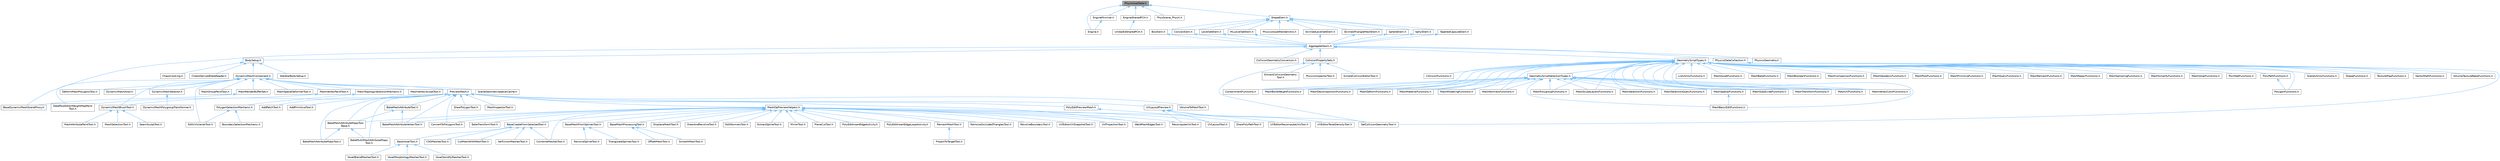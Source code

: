 digraph "PhysxUserData.h"
{
 // INTERACTIVE_SVG=YES
 // LATEX_PDF_SIZE
  bgcolor="transparent";
  edge [fontname=Helvetica,fontsize=10,labelfontname=Helvetica,labelfontsize=10];
  node [fontname=Helvetica,fontsize=10,shape=box,height=0.2,width=0.4];
  Node1 [id="Node000001",label="PhysxUserData.h",height=0.2,width=0.4,color="gray40", fillcolor="grey60", style="filled", fontcolor="black",tooltip=" "];
  Node1 -> Node2 [id="edge1_Node000001_Node000002",dir="back",color="steelblue1",style="solid",tooltip=" "];
  Node2 [id="Node000002",label="Engine.h",height=0.2,width=0.4,color="grey40", fillcolor="white", style="filled",URL="$d1/d34/Public_2Engine_8h.html",tooltip=" "];
  Node1 -> Node3 [id="edge2_Node000001_Node000003",dir="back",color="steelblue1",style="solid",tooltip=" "];
  Node3 [id="Node000003",label="EngineMinimal.h",height=0.2,width=0.4,color="grey40", fillcolor="white", style="filled",URL="$d0/d2c/EngineMinimal_8h.html",tooltip=" "];
  Node3 -> Node2 [id="edge3_Node000003_Node000002",dir="back",color="steelblue1",style="solid",tooltip=" "];
  Node1 -> Node4 [id="edge4_Node000001_Node000004",dir="back",color="steelblue1",style="solid",tooltip=" "];
  Node4 [id="Node000004",label="EngineSharedPCH.h",height=0.2,width=0.4,color="grey40", fillcolor="white", style="filled",URL="$dc/dbb/EngineSharedPCH_8h.html",tooltip=" "];
  Node4 -> Node5 [id="edge5_Node000004_Node000005",dir="back",color="steelblue1",style="solid",tooltip=" "];
  Node5 [id="Node000005",label="UnrealEdSharedPCH.h",height=0.2,width=0.4,color="grey40", fillcolor="white", style="filled",URL="$d1/de6/UnrealEdSharedPCH_8h.html",tooltip=" "];
  Node1 -> Node6 [id="edge6_Node000001_Node000006",dir="back",color="steelblue1",style="solid",tooltip=" "];
  Node6 [id="Node000006",label="PhysScene_PhysX.h",height=0.2,width=0.4,color="grey40", fillcolor="white", style="filled",URL="$db/ded/PhysScene__PhysX_8h.html",tooltip=" "];
  Node1 -> Node7 [id="edge7_Node000001_Node000007",dir="back",color="steelblue1",style="solid",tooltip=" "];
  Node7 [id="Node000007",label="ShapeElem.h",height=0.2,width=0.4,color="grey40", fillcolor="white", style="filled",URL="$d8/daa/ShapeElem_8h.html",tooltip=" "];
  Node7 -> Node8 [id="edge8_Node000007_Node000008",dir="back",color="steelblue1",style="solid",tooltip=" "];
  Node8 [id="Node000008",label="BoxElem.h",height=0.2,width=0.4,color="grey40", fillcolor="white", style="filled",URL="$df/dea/BoxElem_8h.html",tooltip=" "];
  Node8 -> Node9 [id="edge9_Node000008_Node000009",dir="back",color="steelblue1",style="solid",tooltip=" "];
  Node9 [id="Node000009",label="AggregateGeom.h",height=0.2,width=0.4,color="grey40", fillcolor="white", style="filled",URL="$d2/d21/AggregateGeom_8h.html",tooltip=" "];
  Node9 -> Node10 [id="edge10_Node000009_Node000010",dir="back",color="steelblue1",style="solid",tooltip=" "];
  Node10 [id="Node000010",label="BaseDynamicMeshSceneProxy.h",height=0.2,width=0.4,color="grey40", fillcolor="white", style="filled",URL="$d2/dee/BaseDynamicMeshSceneProxy_8h.html",tooltip=" "];
  Node9 -> Node11 [id="edge11_Node000009_Node000011",dir="back",color="steelblue1",style="solid",tooltip=" "];
  Node11 [id="Node000011",label="BodySetup.h",height=0.2,width=0.4,color="grey40", fillcolor="white", style="filled",URL="$d8/d7b/BodySetup_8h.html",tooltip=" "];
  Node11 -> Node12 [id="edge12_Node000011_Node000012",dir="back",color="steelblue1",style="solid",tooltip=" "];
  Node12 [id="Node000012",label="ChaosCooking.h",height=0.2,width=0.4,color="grey40", fillcolor="white", style="filled",URL="$de/d88/ChaosCooking_8h.html",tooltip=" "];
  Node11 -> Node13 [id="edge13_Node000011_Node000013",dir="back",color="steelblue1",style="solid",tooltip=" "];
  Node13 [id="Node000013",label="ChaosDerivedDataReader.h",height=0.2,width=0.4,color="grey40", fillcolor="white", style="filled",URL="$de/d70/ChaosDerivedDataReader_8h.html",tooltip=" "];
  Node11 -> Node14 [id="edge14_Node000011_Node000014",dir="back",color="steelblue1",style="solid",tooltip=" "];
  Node14 [id="Node000014",label="DynamicMeshComponent.h",height=0.2,width=0.4,color="grey40", fillcolor="white", style="filled",URL="$d8/d66/DynamicMeshComponent_8h.html",tooltip=" "];
  Node14 -> Node15 [id="edge15_Node000014_Node000015",dir="back",color="steelblue1",style="solid",tooltip=" "];
  Node15 [id="Node000015",label="DataflowEditorWeightMapPaint\lTool.h",height=0.2,width=0.4,color="grey40", fillcolor="white", style="filled",URL="$db/d46/DataflowEditorWeightMapPaintTool_8h.html",tooltip=" "];
  Node14 -> Node16 [id="edge16_Node000014_Node000016",dir="back",color="steelblue1",style="solid",tooltip=" "];
  Node16 [id="Node000016",label="DeformMeshPolygonsTool.h",height=0.2,width=0.4,color="grey40", fillcolor="white", style="filled",URL="$db/d72/DeformMeshPolygonsTool_8h.html",tooltip=" "];
  Node14 -> Node17 [id="edge17_Node000014_Node000017",dir="back",color="steelblue1",style="solid",tooltip=" "];
  Node17 [id="Node000017",label="DynamicMeshActor.h",height=0.2,width=0.4,color="grey40", fillcolor="white", style="filled",URL="$d1/d71/DynamicMeshActor_8h.html",tooltip=" "];
  Node14 -> Node18 [id="edge18_Node000014_Node000018",dir="back",color="steelblue1",style="solid",tooltip=" "];
  Node18 [id="Node000018",label="DynamicMeshBrushTool.h",height=0.2,width=0.4,color="grey40", fillcolor="white", style="filled",URL="$da/d04/DynamicMeshBrushTool_8h.html",tooltip=" "];
  Node18 -> Node19 [id="edge19_Node000018_Node000019",dir="back",color="steelblue1",style="solid",tooltip=" "];
  Node19 [id="Node000019",label="MeshAttributePaintTool.h",height=0.2,width=0.4,color="grey40", fillcolor="white", style="filled",URL="$d3/d29/MeshAttributePaintTool_8h.html",tooltip=" "];
  Node18 -> Node20 [id="edge20_Node000018_Node000020",dir="back",color="steelblue1",style="solid",tooltip=" "];
  Node20 [id="Node000020",label="MeshSelectionTool.h",height=0.2,width=0.4,color="grey40", fillcolor="white", style="filled",URL="$d8/d80/MeshSelectionTool_8h.html",tooltip=" "];
  Node18 -> Node21 [id="edge21_Node000018_Node000021",dir="back",color="steelblue1",style="solid",tooltip=" "];
  Node21 [id="Node000021",label="SeamSculptTool.h",height=0.2,width=0.4,color="grey40", fillcolor="white", style="filled",URL="$d1/d31/SeamSculptTool_8h.html",tooltip=" "];
  Node14 -> Node22 [id="edge22_Node000014_Node000022",dir="back",color="steelblue1",style="solid",tooltip=" "];
  Node22 [id="Node000022",label="DynamicMeshSelector.h",height=0.2,width=0.4,color="grey40", fillcolor="white", style="filled",URL="$dc/d01/DynamicMeshSelector_8h.html",tooltip=" "];
  Node22 -> Node23 [id="edge23_Node000022_Node000023",dir="back",color="steelblue1",style="solid",tooltip=" "];
  Node23 [id="Node000023",label="DynamicMeshPolygroupTransformer.h",height=0.2,width=0.4,color="grey40", fillcolor="white", style="filled",URL="$dc/db2/DynamicMeshPolygroupTransformer_8h.html",tooltip=" "];
  Node14 -> Node24 [id="edge24_Node000014_Node000024",dir="back",color="steelblue1",style="solid",tooltip=" "];
  Node24 [id="Node000024",label="EditUVIslandsTool.h",height=0.2,width=0.4,color="grey40", fillcolor="white", style="filled",URL="$d0/de4/EditUVIslandsTool_8h.html",tooltip=" "];
  Node14 -> Node25 [id="edge25_Node000014_Node000025",dir="back",color="steelblue1",style="solid",tooltip=" "];
  Node25 [id="Node000025",label="MeshGroupPaintTool.h",height=0.2,width=0.4,color="grey40", fillcolor="white", style="filled",URL="$dd/d04/MeshGroupPaintTool_8h.html",tooltip=" "];
  Node14 -> Node26 [id="edge26_Node000014_Node000026",dir="back",color="steelblue1",style="solid",tooltip=" "];
  Node26 [id="Node000026",label="MeshRenderBufferSet.h",height=0.2,width=0.4,color="grey40", fillcolor="white", style="filled",URL="$de/dc2/MeshRenderBufferSet_8h.html",tooltip=" "];
  Node26 -> Node10 [id="edge27_Node000026_Node000010",dir="back",color="steelblue1",style="solid",tooltip=" "];
  Node14 -> Node27 [id="edge28_Node000014_Node000027",dir="back",color="steelblue1",style="solid",tooltip=" "];
  Node27 [id="Node000027",label="MeshSpaceDeformerTool.h",height=0.2,width=0.4,color="grey40", fillcolor="white", style="filled",URL="$d7/dc8/MeshSpaceDeformerTool_8h.html",tooltip=" "];
  Node14 -> Node28 [id="edge29_Node000014_Node000028",dir="back",color="steelblue1",style="solid",tooltip=" "];
  Node28 [id="Node000028",label="MeshTopologySelectionMechanic.h",height=0.2,width=0.4,color="grey40", fillcolor="white", style="filled",URL="$d5/d15/MeshTopologySelectionMechanic_8h.html",tooltip=" "];
  Node28 -> Node29 [id="edge30_Node000028_Node000029",dir="back",color="steelblue1",style="solid",tooltip=" "];
  Node29 [id="Node000029",label="PolygonSelectionMechanic.h",height=0.2,width=0.4,color="grey40", fillcolor="white", style="filled",URL="$da/dff/PolygonSelectionMechanic_8h.html",tooltip=" "];
  Node29 -> Node30 [id="edge31_Node000029_Node000030",dir="back",color="steelblue1",style="solid",tooltip=" "];
  Node30 [id="Node000030",label="BoundarySelectionMechanic.h",height=0.2,width=0.4,color="grey40", fillcolor="white", style="filled",URL="$d8/dd6/BoundarySelectionMechanic_8h.html",tooltip=" "];
  Node29 -> Node24 [id="edge32_Node000029_Node000024",dir="back",color="steelblue1",style="solid",tooltip=" "];
  Node14 -> Node31 [id="edge33_Node000014_Node000031",dir="back",color="steelblue1",style="solid",tooltip=" "];
  Node31 [id="Node000031",label="MeshVertexPaintTool.h",height=0.2,width=0.4,color="grey40", fillcolor="white", style="filled",URL="$db/d74/MeshVertexPaintTool_8h.html",tooltip=" "];
  Node31 -> Node15 [id="edge34_Node000031_Node000015",dir="back",color="steelblue1",style="solid",tooltip=" "];
  Node14 -> Node32 [id="edge35_Node000014_Node000032",dir="back",color="steelblue1",style="solid",tooltip=" "];
  Node32 [id="Node000032",label="MeshVertexSculptTool.h",height=0.2,width=0.4,color="grey40", fillcolor="white", style="filled",URL="$dc/da6/MeshVertexSculptTool_8h.html",tooltip=" "];
  Node14 -> Node33 [id="edge36_Node000014_Node000033",dir="back",color="steelblue1",style="solid",tooltip=" "];
  Node33 [id="Node000033",label="PreviewMesh.h",height=0.2,width=0.4,color="grey40", fillcolor="white", style="filled",URL="$d6/d30/PreviewMesh_8h.html",tooltip=" "];
  Node33 -> Node34 [id="edge37_Node000033_Node000034",dir="back",color="steelblue1",style="solid",tooltip=" "];
  Node34 [id="Node000034",label="AddPatchTool.h",height=0.2,width=0.4,color="grey40", fillcolor="white", style="filled",URL="$d5/deb/AddPatchTool_8h.html",tooltip=" "];
  Node33 -> Node35 [id="edge38_Node000033_Node000035",dir="back",color="steelblue1",style="solid",tooltip=" "];
  Node35 [id="Node000035",label="AddPrimitiveTool.h",height=0.2,width=0.4,color="grey40", fillcolor="white", style="filled",URL="$d5/dbf/AddPrimitiveTool_8h.html",tooltip=" "];
  Node33 -> Node36 [id="edge39_Node000033_Node000036",dir="back",color="steelblue1",style="solid",tooltip=" "];
  Node36 [id="Node000036",label="BakeMeshAttributeMapsTool.h",height=0.2,width=0.4,color="grey40", fillcolor="white", style="filled",URL="$d8/d14/BakeMeshAttributeMapsTool_8h.html",tooltip=" "];
  Node33 -> Node37 [id="edge40_Node000033_Node000037",dir="back",color="steelblue1",style="solid",tooltip=" "];
  Node37 [id="Node000037",label="BakeMeshAttributeMapsTool\lBase.h",height=0.2,width=0.4,color="grey40", fillcolor="white", style="filled",URL="$dc/d68/BakeMeshAttributeMapsToolBase_8h.html",tooltip=" "];
  Node37 -> Node36 [id="edge41_Node000037_Node000036",dir="back",color="steelblue1",style="solid",tooltip=" "];
  Node37 -> Node38 [id="edge42_Node000037_Node000038",dir="back",color="steelblue1",style="solid",tooltip=" "];
  Node38 [id="Node000038",label="BakeMultiMeshAttributeMaps\lTool.h",height=0.2,width=0.4,color="grey40", fillcolor="white", style="filled",URL="$d7/d65/BakeMultiMeshAttributeMapsTool_8h.html",tooltip=" "];
  Node33 -> Node39 [id="edge43_Node000033_Node000039",dir="back",color="steelblue1",style="solid",tooltip=" "];
  Node39 [id="Node000039",label="BakeMeshAttributeTool.h",height=0.2,width=0.4,color="grey40", fillcolor="white", style="filled",URL="$d0/d82/BakeMeshAttributeTool_8h.html",tooltip=" "];
  Node39 -> Node37 [id="edge44_Node000039_Node000037",dir="back",color="steelblue1",style="solid",tooltip=" "];
  Node39 -> Node40 [id="edge45_Node000039_Node000040",dir="back",color="steelblue1",style="solid",tooltip=" "];
  Node40 [id="Node000040",label="BakeMeshAttributeVertexTool.h",height=0.2,width=0.4,color="grey40", fillcolor="white", style="filled",URL="$d6/d76/BakeMeshAttributeVertexTool_8h.html",tooltip=" "];
  Node33 -> Node40 [id="edge46_Node000033_Node000040",dir="back",color="steelblue1",style="solid",tooltip=" "];
  Node33 -> Node38 [id="edge47_Node000033_Node000038",dir="back",color="steelblue1",style="solid",tooltip=" "];
  Node33 -> Node41 [id="edge48_Node000033_Node000041",dir="back",color="steelblue1",style="solid",tooltip=" "];
  Node41 [id="Node000041",label="ConvertToPolygonsTool.h",height=0.2,width=0.4,color="grey40", fillcolor="white", style="filled",URL="$d7/d5a/ConvertToPolygonsTool_8h.html",tooltip=" "];
  Node33 -> Node42 [id="edge49_Node000033_Node000042",dir="back",color="steelblue1",style="solid",tooltip=" "];
  Node42 [id="Node000042",label="DrawPolygonTool.h",height=0.2,width=0.4,color="grey40", fillcolor="white", style="filled",URL="$d0/d15/DrawPolygonTool_8h.html",tooltip=" "];
  Node33 -> Node18 [id="edge50_Node000033_Node000018",dir="back",color="steelblue1",style="solid",tooltip=" "];
  Node33 -> Node43 [id="edge51_Node000033_Node000043",dir="back",color="steelblue1",style="solid",tooltip=" "];
  Node43 [id="Node000043",label="MeshInspectorTool.h",height=0.2,width=0.4,color="grey40", fillcolor="white", style="filled",URL="$de/da1/MeshInspectorTool_8h.html",tooltip=" "];
  Node33 -> Node44 [id="edge52_Node000033_Node000044",dir="back",color="steelblue1",style="solid",tooltip=" "];
  Node44 [id="Node000044",label="MeshOpPreviewHelpers.h",height=0.2,width=0.4,color="grey40", fillcolor="white", style="filled",URL="$de/d33/MeshOpPreviewHelpers_8h.html",tooltip=" "];
  Node44 -> Node37 [id="edge53_Node000044_Node000037",dir="back",color="steelblue1",style="solid",tooltip=" "];
  Node44 -> Node40 [id="edge54_Node000044_Node000040",dir="back",color="steelblue1",style="solid",tooltip=" "];
  Node44 -> Node45 [id="edge55_Node000044_Node000045",dir="back",color="steelblue1",style="solid",tooltip=" "];
  Node45 [id="Node000045",label="BakeTransformTool.h",height=0.2,width=0.4,color="grey40", fillcolor="white", style="filled",URL="$dc/d39/BakeTransformTool_8h.html",tooltip=" "];
  Node44 -> Node46 [id="edge56_Node000044_Node000046",dir="back",color="steelblue1",style="solid",tooltip=" "];
  Node46 [id="Node000046",label="BaseCreateFromSelectedTool.h",height=0.2,width=0.4,color="grey40", fillcolor="white", style="filled",URL="$de/dc7/BaseCreateFromSelectedTool_8h.html",tooltip=" "];
  Node46 -> Node47 [id="edge57_Node000046_Node000047",dir="back",color="steelblue1",style="solid",tooltip=" "];
  Node47 [id="Node000047",label="BaseVoxelTool.h",height=0.2,width=0.4,color="grey40", fillcolor="white", style="filled",URL="$db/d63/BaseVoxelTool_8h.html",tooltip=" "];
  Node47 -> Node48 [id="edge58_Node000047_Node000048",dir="back",color="steelblue1",style="solid",tooltip=" "];
  Node48 [id="Node000048",label="VoxelBlendMeshesTool.h",height=0.2,width=0.4,color="grey40", fillcolor="white", style="filled",URL="$da/d0e/VoxelBlendMeshesTool_8h.html",tooltip=" "];
  Node47 -> Node49 [id="edge59_Node000047_Node000049",dir="back",color="steelblue1",style="solid",tooltip=" "];
  Node49 [id="Node000049",label="VoxelMorphologyMeshesTool.h",height=0.2,width=0.4,color="grey40", fillcolor="white", style="filled",URL="$dc/d30/VoxelMorphologyMeshesTool_8h.html",tooltip=" "];
  Node47 -> Node50 [id="edge60_Node000047_Node000050",dir="back",color="steelblue1",style="solid",tooltip=" "];
  Node50 [id="Node000050",label="VoxelSolidifyMeshesTool.h",height=0.2,width=0.4,color="grey40", fillcolor="white", style="filled",URL="$de/da2/VoxelSolidifyMeshesTool_8h.html",tooltip=" "];
  Node46 -> Node51 [id="edge61_Node000046_Node000051",dir="back",color="steelblue1",style="solid",tooltip=" "];
  Node51 [id="Node000051",label="CSGMeshesTool.h",height=0.2,width=0.4,color="grey40", fillcolor="white", style="filled",URL="$db/dd1/CSGMeshesTool_8h.html",tooltip=" "];
  Node46 -> Node52 [id="edge62_Node000046_Node000052",dir="back",color="steelblue1",style="solid",tooltip=" "];
  Node52 [id="Node000052",label="CombineMeshesTool.h",height=0.2,width=0.4,color="grey40", fillcolor="white", style="filled",URL="$dd/da3/CombineMeshesTool_8h.html",tooltip=" "];
  Node46 -> Node53 [id="edge63_Node000046_Node000053",dir="back",color="steelblue1",style="solid",tooltip=" "];
  Node53 [id="Node000053",label="CutMeshWithMeshTool.h",height=0.2,width=0.4,color="grey40", fillcolor="white", style="filled",URL="$d2/d2c/CutMeshWithMeshTool_8h.html",tooltip=" "];
  Node46 -> Node54 [id="edge64_Node000046_Node000054",dir="back",color="steelblue1",style="solid",tooltip=" "];
  Node54 [id="Node000054",label="SelfUnionMeshesTool.h",height=0.2,width=0.4,color="grey40", fillcolor="white", style="filled",URL="$dc/dad/SelfUnionMeshesTool_8h.html",tooltip=" "];
  Node44 -> Node55 [id="edge65_Node000044_Node000055",dir="back",color="steelblue1",style="solid",tooltip=" "];
  Node55 [id="Node000055",label="BaseMeshFromSplinesTool.h",height=0.2,width=0.4,color="grey40", fillcolor="white", style="filled",URL="$da/d31/BaseMeshFromSplinesTool_8h.html",tooltip=" "];
  Node55 -> Node56 [id="edge66_Node000055_Node000056",dir="back",color="steelblue1",style="solid",tooltip=" "];
  Node56 [id="Node000056",label="RevolveSplineTool.h",height=0.2,width=0.4,color="grey40", fillcolor="white", style="filled",URL="$d3/d36/RevolveSplineTool_8h.html",tooltip=" "];
  Node55 -> Node57 [id="edge67_Node000055_Node000057",dir="back",color="steelblue1",style="solid",tooltip=" "];
  Node57 [id="Node000057",label="TriangulateSplinesTool.h",height=0.2,width=0.4,color="grey40", fillcolor="white", style="filled",URL="$d9/de6/TriangulateSplinesTool_8h.html",tooltip=" "];
  Node44 -> Node58 [id="edge68_Node000044_Node000058",dir="back",color="steelblue1",style="solid",tooltip=" "];
  Node58 [id="Node000058",label="BaseMeshProcessingTool.h",height=0.2,width=0.4,color="grey40", fillcolor="white", style="filled",URL="$d4/d77/BaseMeshProcessingTool_8h.html",tooltip=" "];
  Node58 -> Node59 [id="edge69_Node000058_Node000059",dir="back",color="steelblue1",style="solid",tooltip=" "];
  Node59 [id="Node000059",label="OffsetMeshTool.h",height=0.2,width=0.4,color="grey40", fillcolor="white", style="filled",URL="$da/d01/OffsetMeshTool_8h.html",tooltip=" "];
  Node58 -> Node60 [id="edge70_Node000058_Node000060",dir="back",color="steelblue1",style="solid",tooltip=" "];
  Node60 [id="Node000060",label="SmoothMeshTool.h",height=0.2,width=0.4,color="grey40", fillcolor="white", style="filled",URL="$da/da9/SmoothMeshTool_8h.html",tooltip=" "];
  Node44 -> Node52 [id="edge71_Node000044_Node000052",dir="back",color="steelblue1",style="solid",tooltip=" "];
  Node44 -> Node41 [id="edge72_Node000044_Node000041",dir="back",color="steelblue1",style="solid",tooltip=" "];
  Node44 -> Node61 [id="edge73_Node000044_Node000061",dir="back",color="steelblue1",style="solid",tooltip=" "];
  Node61 [id="Node000061",label="DisplaceMeshTool.h",height=0.2,width=0.4,color="grey40", fillcolor="white", style="filled",URL="$da/d28/DisplaceMeshTool_8h.html",tooltip=" "];
  Node44 -> Node62 [id="edge74_Node000044_Node000062",dir="back",color="steelblue1",style="solid",tooltip=" "];
  Node62 [id="Node000062",label="DrawAndRevolveTool.h",height=0.2,width=0.4,color="grey40", fillcolor="white", style="filled",URL="$d8/d06/DrawAndRevolveTool_8h.html",tooltip=" "];
  Node44 -> Node63 [id="edge75_Node000044_Node000063",dir="back",color="steelblue1",style="solid",tooltip=" "];
  Node63 [id="Node000063",label="EditNormalsTool.h",height=0.2,width=0.4,color="grey40", fillcolor="white", style="filled",URL="$de/d53/EditNormalsTool_8h.html",tooltip=" "];
  Node44 -> Node64 [id="edge76_Node000044_Node000064",dir="back",color="steelblue1",style="solid",tooltip=" "];
  Node64 [id="Node000064",label="ExtractSplineTool.h",height=0.2,width=0.4,color="grey40", fillcolor="white", style="filled",URL="$d3/d4d/ExtractSplineTool_8h.html",tooltip=" "];
  Node44 -> Node65 [id="edge77_Node000044_Node000065",dir="back",color="steelblue1",style="solid",tooltip=" "];
  Node65 [id="Node000065",label="MirrorTool.h",height=0.2,width=0.4,color="grey40", fillcolor="white", style="filled",URL="$d3/dc9/MirrorTool_8h.html",tooltip=" "];
  Node44 -> Node66 [id="edge78_Node000044_Node000066",dir="back",color="steelblue1",style="solid",tooltip=" "];
  Node66 [id="Node000066",label="PlaneCutTool.h",height=0.2,width=0.4,color="grey40", fillcolor="white", style="filled",URL="$dd/def/PlaneCutTool_8h.html",tooltip=" "];
  Node44 -> Node67 [id="edge79_Node000044_Node000067",dir="back",color="steelblue1",style="solid",tooltip=" "];
  Node67 [id="Node000067",label="PolyEditInsertEdgeActivity.h",height=0.2,width=0.4,color="grey40", fillcolor="white", style="filled",URL="$d1/d26/PolyEditInsertEdgeActivity_8h.html",tooltip=" "];
  Node44 -> Node68 [id="edge80_Node000044_Node000068",dir="back",color="steelblue1",style="solid",tooltip=" "];
  Node68 [id="Node000068",label="PolyEditInsertEdgeLoopActivity.h",height=0.2,width=0.4,color="grey40", fillcolor="white", style="filled",URL="$d5/d37/PolyEditInsertEdgeLoopActivity_8h.html",tooltip=" "];
  Node44 -> Node69 [id="edge81_Node000044_Node000069",dir="back",color="steelblue1",style="solid",tooltip=" "];
  Node69 [id="Node000069",label="RecomputeUVsTool.h",height=0.2,width=0.4,color="grey40", fillcolor="white", style="filled",URL="$d0/d92/RecomputeUVsTool_8h.html",tooltip=" "];
  Node44 -> Node70 [id="edge82_Node000044_Node000070",dir="back",color="steelblue1",style="solid",tooltip=" "];
  Node70 [id="Node000070",label="RemeshMeshTool.h",height=0.2,width=0.4,color="grey40", fillcolor="white", style="filled",URL="$dc/dd6/RemeshMeshTool_8h.html",tooltip=" "];
  Node70 -> Node71 [id="edge83_Node000070_Node000071",dir="back",color="steelblue1",style="solid",tooltip=" "];
  Node71 [id="Node000071",label="ProjectToTargetTool.h",height=0.2,width=0.4,color="grey40", fillcolor="white", style="filled",URL="$d3/daa/ProjectToTargetTool_8h.html",tooltip=" "];
  Node44 -> Node72 [id="edge84_Node000044_Node000072",dir="back",color="steelblue1",style="solid",tooltip=" "];
  Node72 [id="Node000072",label="RemoveOccludedTrianglesTool.h",height=0.2,width=0.4,color="grey40", fillcolor="white", style="filled",URL="$d9/da1/RemoveOccludedTrianglesTool_8h.html",tooltip=" "];
  Node44 -> Node73 [id="edge85_Node000044_Node000073",dir="back",color="steelblue1",style="solid",tooltip=" "];
  Node73 [id="Node000073",label="RevolveBoundaryTool.h",height=0.2,width=0.4,color="grey40", fillcolor="white", style="filled",URL="$da/dce/RevolveBoundaryTool_8h.html",tooltip=" "];
  Node44 -> Node74 [id="edge86_Node000044_Node000074",dir="back",color="steelblue1",style="solid",tooltip=" "];
  Node74 [id="Node000074",label="SetCollisionGeometryTool.h",height=0.2,width=0.4,color="grey40", fillcolor="white", style="filled",URL="$d0/de6/SetCollisionGeometryTool_8h.html",tooltip=" "];
  Node44 -> Node75 [id="edge87_Node000044_Node000075",dir="back",color="steelblue1",style="solid",tooltip=" "];
  Node75 [id="Node000075",label="UVEditorUVSnapshotTool.h",height=0.2,width=0.4,color="grey40", fillcolor="white", style="filled",URL="$d4/dd6/UVEditorUVSnapshotTool_8h.html",tooltip=" "];
  Node44 -> Node76 [id="edge88_Node000044_Node000076",dir="back",color="steelblue1",style="solid",tooltip=" "];
  Node76 [id="Node000076",label="UVLayoutTool.h",height=0.2,width=0.4,color="grey40", fillcolor="white", style="filled",URL="$d6/d89/UVLayoutTool_8h.html",tooltip=" "];
  Node44 -> Node77 [id="edge89_Node000044_Node000077",dir="back",color="steelblue1",style="solid",tooltip=" "];
  Node77 [id="Node000077",label="UVProjectionTool.h",height=0.2,width=0.4,color="grey40", fillcolor="white", style="filled",URL="$d5/d4f/UVProjectionTool_8h.html",tooltip=" "];
  Node44 -> Node78 [id="edge90_Node000044_Node000078",dir="back",color="steelblue1",style="solid",tooltip=" "];
  Node78 [id="Node000078",label="WeldMeshEdgesTool.h",height=0.2,width=0.4,color="grey40", fillcolor="white", style="filled",URL="$d5/d6e/WeldMeshEdgesTool_8h.html",tooltip=" "];
  Node33 -> Node79 [id="edge91_Node000033_Node000079",dir="back",color="steelblue1",style="solid",tooltip=" "];
  Node79 [id="Node000079",label="PolyEditPreviewMesh.h",height=0.2,width=0.4,color="grey40", fillcolor="white", style="filled",URL="$d2/de8/PolyEditPreviewMesh_8h.html",tooltip=" "];
  Node79 -> Node80 [id="edge92_Node000079_Node000080",dir="back",color="steelblue1",style="solid",tooltip=" "];
  Node80 [id="Node000080",label="DrawPolyPathTool.h",height=0.2,width=0.4,color="grey40", fillcolor="white", style="filled",URL="$dc/d3e/DrawPolyPathTool_8h.html",tooltip=" "];
  Node33 -> Node81 [id="edge93_Node000033_Node000081",dir="back",color="steelblue1",style="solid",tooltip=" "];
  Node81 [id="Node000081",label="UVLayoutPreview.h",height=0.2,width=0.4,color="grey40", fillcolor="white", style="filled",URL="$dd/d16/UVLayoutPreview_8h.html",tooltip=" "];
  Node81 -> Node69 [id="edge94_Node000081_Node000069",dir="back",color="steelblue1",style="solid",tooltip=" "];
  Node81 -> Node82 [id="edge95_Node000081_Node000082",dir="back",color="steelblue1",style="solid",tooltip=" "];
  Node82 [id="Node000082",label="UVEditorRecomputeUVsTool.h",height=0.2,width=0.4,color="grey40", fillcolor="white", style="filled",URL="$d2/db8/UVEditorRecomputeUVsTool_8h.html",tooltip=" "];
  Node81 -> Node83 [id="edge96_Node000081_Node000083",dir="back",color="steelblue1",style="solid",tooltip=" "];
  Node83 [id="Node000083",label="UVEditorTexelDensityTool.h",height=0.2,width=0.4,color="grey40", fillcolor="white", style="filled",URL="$d0/d8b/UVEditorTexelDensityTool_8h.html",tooltip=" "];
  Node81 -> Node76 [id="edge97_Node000081_Node000076",dir="back",color="steelblue1",style="solid",tooltip=" "];
  Node33 -> Node84 [id="edge98_Node000033_Node000084",dir="back",color="steelblue1",style="solid",tooltip=" "];
  Node84 [id="Node000084",label="VolumeToMeshTool.h",height=0.2,width=0.4,color="grey40", fillcolor="white", style="filled",URL="$de/d64/VolumeToMeshTool_8h.html",tooltip=" "];
  Node33 -> Node78 [id="edge99_Node000033_Node000078",dir="back",color="steelblue1",style="solid",tooltip=" "];
  Node14 -> Node85 [id="edge100_Node000014_Node000085",dir="back",color="steelblue1",style="solid",tooltip=" "];
  Node85 [id="Node000085",label="SceneGeometrySpatialCache.h",height=0.2,width=0.4,color="grey40", fillcolor="white", style="filled",URL="$d6/d6f/SceneGeometrySpatialCache_8h.html",tooltip=" "];
  Node11 -> Node86 [id="edge101_Node000011_Node000086",dir="back",color="steelblue1",style="solid",tooltip=" "];
  Node86 [id="Node000086",label="SkeletalBodySetup.h",height=0.2,width=0.4,color="grey40", fillcolor="white", style="filled",URL="$dc/dbc/SkeletalBodySetup_8h.html",tooltip=" "];
  Node9 -> Node87 [id="edge102_Node000009_Node000087",dir="back",color="steelblue1",style="solid",tooltip=" "];
  Node87 [id="Node000087",label="CollisionGeometryConversion.h",height=0.2,width=0.4,color="grey40", fillcolor="white", style="filled",URL="$df/d0d/CollisionGeometryConversion_8h.html",tooltip=" "];
  Node9 -> Node88 [id="edge103_Node000009_Node000088",dir="back",color="steelblue1",style="solid",tooltip=" "];
  Node88 [id="Node000088",label="CollisionPropertySets.h",height=0.2,width=0.4,color="grey40", fillcolor="white", style="filled",URL="$df/dda/CollisionPropertySets_8h.html",tooltip=" "];
  Node88 -> Node89 [id="edge104_Node000088_Node000089",dir="back",color="steelblue1",style="solid",tooltip=" "];
  Node89 [id="Node000089",label="ExtractCollisionGeometry\lTool.h",height=0.2,width=0.4,color="grey40", fillcolor="white", style="filled",URL="$d6/dbd/ExtractCollisionGeometryTool_8h.html",tooltip=" "];
  Node88 -> Node90 [id="edge105_Node000088_Node000090",dir="back",color="steelblue1",style="solid",tooltip=" "];
  Node90 [id="Node000090",label="PhysicsInspectorTool.h",height=0.2,width=0.4,color="grey40", fillcolor="white", style="filled",URL="$d8/d53/PhysicsInspectorTool_8h.html",tooltip=" "];
  Node88 -> Node74 [id="edge106_Node000088_Node000074",dir="back",color="steelblue1",style="solid",tooltip=" "];
  Node88 -> Node91 [id="edge107_Node000088_Node000091",dir="back",color="steelblue1",style="solid",tooltip=" "];
  Node91 [id="Node000091",label="SimpleCollisionEditorTool.h",height=0.2,width=0.4,color="grey40", fillcolor="white", style="filled",URL="$d0/dbe/SimpleCollisionEditorTool_8h.html",tooltip=" "];
  Node9 -> Node92 [id="edge108_Node000009_Node000092",dir="back",color="steelblue1",style="solid",tooltip=" "];
  Node92 [id="Node000092",label="GeometryScriptTypes.h",height=0.2,width=0.4,color="grey40", fillcolor="white", style="filled",URL="$dd/d09/GeometryScriptTypes_8h.html",tooltip=" "];
  Node92 -> Node93 [id="edge109_Node000092_Node000093",dir="back",color="steelblue1",style="solid",tooltip=" "];
  Node93 [id="Node000093",label="CollisionFunctions.h",height=0.2,width=0.4,color="grey40", fillcolor="white", style="filled",URL="$d9/d6e/CollisionFunctions_8h.html",tooltip=" "];
  Node92 -> Node94 [id="edge110_Node000092_Node000094",dir="back",color="steelblue1",style="solid",tooltip=" "];
  Node94 [id="Node000094",label="ContainmentFunctions.h",height=0.2,width=0.4,color="grey40", fillcolor="white", style="filled",URL="$d8/d1d/ContainmentFunctions_8h.html",tooltip=" "];
  Node92 -> Node95 [id="edge111_Node000092_Node000095",dir="back",color="steelblue1",style="solid",tooltip=" "];
  Node95 [id="Node000095",label="GeometryScriptSelectionTypes.h",height=0.2,width=0.4,color="grey40", fillcolor="white", style="filled",URL="$d7/db3/GeometryScriptSelectionTypes_8h.html",tooltip=" "];
  Node95 -> Node94 [id="edge112_Node000095_Node000094",dir="back",color="steelblue1",style="solid",tooltip=" "];
  Node95 -> Node96 [id="edge113_Node000095_Node000096",dir="back",color="steelblue1",style="solid",tooltip=" "];
  Node96 [id="Node000096",label="MeshBasicEditFunctions.h",height=0.2,width=0.4,color="grey40", fillcolor="white", style="filled",URL="$de/de8/MeshBasicEditFunctions_8h.html",tooltip=" "];
  Node95 -> Node97 [id="edge114_Node000095_Node000097",dir="back",color="steelblue1",style="solid",tooltip=" "];
  Node97 [id="Node000097",label="MeshBoneWeightFunctions.h",height=0.2,width=0.4,color="grey40", fillcolor="white", style="filled",URL="$db/df8/MeshBoneWeightFunctions_8h.html",tooltip=" "];
  Node95 -> Node98 [id="edge115_Node000095_Node000098",dir="back",color="steelblue1",style="solid",tooltip=" "];
  Node98 [id="Node000098",label="MeshDecompositionFunctions.h",height=0.2,width=0.4,color="grey40", fillcolor="white", style="filled",URL="$d5/d34/MeshDecompositionFunctions_8h.html",tooltip=" "];
  Node95 -> Node99 [id="edge116_Node000095_Node000099",dir="back",color="steelblue1",style="solid",tooltip=" "];
  Node99 [id="Node000099",label="MeshDeformFunctions.h",height=0.2,width=0.4,color="grey40", fillcolor="white", style="filled",URL="$d3/db5/MeshDeformFunctions_8h.html",tooltip=" "];
  Node95 -> Node100 [id="edge117_Node000095_Node000100",dir="back",color="steelblue1",style="solid",tooltip=" "];
  Node100 [id="Node000100",label="MeshMaterialFunctions.h",height=0.2,width=0.4,color="grey40", fillcolor="white", style="filled",URL="$d9/da0/MeshMaterialFunctions_8h.html",tooltip=" "];
  Node95 -> Node101 [id="edge118_Node000095_Node000101",dir="back",color="steelblue1",style="solid",tooltip=" "];
  Node101 [id="Node000101",label="MeshModelingFunctions.h",height=0.2,width=0.4,color="grey40", fillcolor="white", style="filled",URL="$d5/dcb/MeshModelingFunctions_8h.html",tooltip=" "];
  Node95 -> Node102 [id="edge119_Node000095_Node000102",dir="back",color="steelblue1",style="solid",tooltip=" "];
  Node102 [id="Node000102",label="MeshNormalsFunctions.h",height=0.2,width=0.4,color="grey40", fillcolor="white", style="filled",URL="$d7/d77/MeshNormalsFunctions_8h.html",tooltip=" "];
  Node95 -> Node103 [id="edge120_Node000095_Node000103",dir="back",color="steelblue1",style="solid",tooltip=" "];
  Node103 [id="Node000103",label="MeshPolygroupFunctions.h",height=0.2,width=0.4,color="grey40", fillcolor="white", style="filled",URL="$d4/d3e/MeshPolygroupFunctions_8h.html",tooltip=" "];
  Node95 -> Node104 [id="edge121_Node000095_Node000104",dir="back",color="steelblue1",style="solid",tooltip=" "];
  Node104 [id="Node000104",label="MeshSculptLayersFunctions.h",height=0.2,width=0.4,color="grey40", fillcolor="white", style="filled",URL="$d7/d98/MeshSculptLayersFunctions_8h.html",tooltip=" "];
  Node95 -> Node105 [id="edge122_Node000095_Node000105",dir="back",color="steelblue1",style="solid",tooltip=" "];
  Node105 [id="Node000105",label="MeshSelectionFunctions.h",height=0.2,width=0.4,color="grey40", fillcolor="white", style="filled",URL="$d4/d1e/MeshSelectionFunctions_8h.html",tooltip=" "];
  Node95 -> Node106 [id="edge123_Node000095_Node000106",dir="back",color="steelblue1",style="solid",tooltip=" "];
  Node106 [id="Node000106",label="MeshSelectionQueryFunctions.h",height=0.2,width=0.4,color="grey40", fillcolor="white", style="filled",URL="$da/df1/MeshSelectionQueryFunctions_8h.html",tooltip=" "];
  Node95 -> Node107 [id="edge124_Node000095_Node000107",dir="back",color="steelblue1",style="solid",tooltip=" "];
  Node107 [id="Node000107",label="MeshSpatialFunctions.h",height=0.2,width=0.4,color="grey40", fillcolor="white", style="filled",URL="$df/d39/MeshSpatialFunctions_8h.html",tooltip=" "];
  Node107 -> Node96 [id="edge125_Node000107_Node000096",dir="back",color="steelblue1",style="solid",tooltip=" "];
  Node95 -> Node108 [id="edge126_Node000095_Node000108",dir="back",color="steelblue1",style="solid",tooltip=" "];
  Node108 [id="Node000108",label="MeshSubdivideFunctions.h",height=0.2,width=0.4,color="grey40", fillcolor="white", style="filled",URL="$d5/d6c/MeshSubdivideFunctions_8h.html",tooltip=" "];
  Node95 -> Node109 [id="edge127_Node000095_Node000109",dir="back",color="steelblue1",style="solid",tooltip=" "];
  Node109 [id="Node000109",label="MeshTransformFunctions.h",height=0.2,width=0.4,color="grey40", fillcolor="white", style="filled",URL="$d4/d12/MeshTransformFunctions_8h.html",tooltip=" "];
  Node95 -> Node110 [id="edge128_Node000095_Node000110",dir="back",color="steelblue1",style="solid",tooltip=" "];
  Node110 [id="Node000110",label="MeshUVFunctions.h",height=0.2,width=0.4,color="grey40", fillcolor="white", style="filled",URL="$da/daf/MeshUVFunctions_8h.html",tooltip=" "];
  Node95 -> Node111 [id="edge129_Node000095_Node000111",dir="back",color="steelblue1",style="solid",tooltip=" "];
  Node111 [id="Node000111",label="MeshVertexColorFunctions.h",height=0.2,width=0.4,color="grey40", fillcolor="white", style="filled",URL="$df/dd6/MeshVertexColorFunctions_8h.html",tooltip=" "];
  Node92 -> Node112 [id="edge130_Node000092_Node000112",dir="back",color="steelblue1",style="solid",tooltip=" "];
  Node112 [id="Node000112",label="ListUtilityFunctions.h",height=0.2,width=0.4,color="grey40", fillcolor="white", style="filled",URL="$da/db0/ListUtilityFunctions_8h.html",tooltip=" "];
  Node92 -> Node113 [id="edge131_Node000092_Node000113",dir="back",color="steelblue1",style="solid",tooltip=" "];
  Node113 [id="Node000113",label="MeshAssetFunctions.h",height=0.2,width=0.4,color="grey40", fillcolor="white", style="filled",URL="$dd/de6/MeshAssetFunctions_8h.html",tooltip=" "];
  Node92 -> Node114 [id="edge132_Node000092_Node000114",dir="back",color="steelblue1",style="solid",tooltip=" "];
  Node114 [id="Node000114",label="MeshBakeFunctions.h",height=0.2,width=0.4,color="grey40", fillcolor="white", style="filled",URL="$d6/ded/MeshBakeFunctions_8h.html",tooltip=" "];
  Node92 -> Node96 [id="edge133_Node000092_Node000096",dir="back",color="steelblue1",style="solid",tooltip=" "];
  Node92 -> Node97 [id="edge134_Node000092_Node000097",dir="back",color="steelblue1",style="solid",tooltip=" "];
  Node92 -> Node115 [id="edge135_Node000092_Node000115",dir="back",color="steelblue1",style="solid",tooltip=" "];
  Node115 [id="Node000115",label="MeshBooleanFunctions.h",height=0.2,width=0.4,color="grey40", fillcolor="white", style="filled",URL="$d5/dd1/MeshBooleanFunctions_8h.html",tooltip=" "];
  Node92 -> Node116 [id="edge136_Node000092_Node000116",dir="back",color="steelblue1",style="solid",tooltip=" "];
  Node116 [id="Node000116",label="MeshComparisonFunctions.h",height=0.2,width=0.4,color="grey40", fillcolor="white", style="filled",URL="$d0/da6/MeshComparisonFunctions_8h.html",tooltip=" "];
  Node92 -> Node98 [id="edge137_Node000092_Node000098",dir="back",color="steelblue1",style="solid",tooltip=" "];
  Node92 -> Node99 [id="edge138_Node000092_Node000099",dir="back",color="steelblue1",style="solid",tooltip=" "];
  Node92 -> Node117 [id="edge139_Node000092_Node000117",dir="back",color="steelblue1",style="solid",tooltip=" "];
  Node117 [id="Node000117",label="MeshGeodesicFunctions.h",height=0.2,width=0.4,color="grey40", fillcolor="white", style="filled",URL="$d4/d07/MeshGeodesicFunctions_8h.html",tooltip=" "];
  Node92 -> Node100 [id="edge140_Node000092_Node000100",dir="back",color="steelblue1",style="solid",tooltip=" "];
  Node92 -> Node101 [id="edge141_Node000092_Node000101",dir="back",color="steelblue1",style="solid",tooltip=" "];
  Node92 -> Node102 [id="edge142_Node000092_Node000102",dir="back",color="steelblue1",style="solid",tooltip=" "];
  Node92 -> Node103 [id="edge143_Node000092_Node000103",dir="back",color="steelblue1",style="solid",tooltip=" "];
  Node92 -> Node118 [id="edge144_Node000092_Node000118",dir="back",color="steelblue1",style="solid",tooltip=" "];
  Node118 [id="Node000118",label="MeshPoolFunctions.h",height=0.2,width=0.4,color="grey40", fillcolor="white", style="filled",URL="$d2/d32/MeshPoolFunctions_8h.html",tooltip=" "];
  Node92 -> Node119 [id="edge145_Node000092_Node000119",dir="back",color="steelblue1",style="solid",tooltip=" "];
  Node119 [id="Node000119",label="MeshPrimitiveFunctions.h",height=0.2,width=0.4,color="grey40", fillcolor="white", style="filled",URL="$d8/d5b/MeshPrimitiveFunctions_8h.html",tooltip=" "];
  Node92 -> Node120 [id="edge146_Node000092_Node000120",dir="back",color="steelblue1",style="solid",tooltip=" "];
  Node120 [id="Node000120",label="MeshQueryFunctions.h",height=0.2,width=0.4,color="grey40", fillcolor="white", style="filled",URL="$d8/d68/MeshQueryFunctions_8h.html",tooltip=" "];
  Node92 -> Node121 [id="edge147_Node000092_Node000121",dir="back",color="steelblue1",style="solid",tooltip=" "];
  Node121 [id="Node000121",label="MeshRemeshFunctions.h",height=0.2,width=0.4,color="grey40", fillcolor="white", style="filled",URL="$d3/de5/MeshRemeshFunctions_8h.html",tooltip=" "];
  Node92 -> Node122 [id="edge148_Node000092_Node000122",dir="back",color="steelblue1",style="solid",tooltip=" "];
  Node122 [id="Node000122",label="MeshRepairFunctions.h",height=0.2,width=0.4,color="grey40", fillcolor="white", style="filled",URL="$de/d43/MeshRepairFunctions_8h.html",tooltip=" "];
  Node92 -> Node123 [id="edge149_Node000092_Node000123",dir="back",color="steelblue1",style="solid",tooltip=" "];
  Node123 [id="Node000123",label="MeshSamplingFunctions.h",height=0.2,width=0.4,color="grey40", fillcolor="white", style="filled",URL="$dc/dba/MeshSamplingFunctions_8h.html",tooltip=" "];
  Node92 -> Node104 [id="edge150_Node000092_Node000104",dir="back",color="steelblue1",style="solid",tooltip=" "];
  Node92 -> Node105 [id="edge151_Node000092_Node000105",dir="back",color="steelblue1",style="solid",tooltip=" "];
  Node92 -> Node106 [id="edge152_Node000092_Node000106",dir="back",color="steelblue1",style="solid",tooltip=" "];
  Node92 -> Node124 [id="edge153_Node000092_Node000124",dir="back",color="steelblue1",style="solid",tooltip=" "];
  Node124 [id="Node000124",label="MeshSimplifyFunctions.h",height=0.2,width=0.4,color="grey40", fillcolor="white", style="filled",URL="$dc/df9/MeshSimplifyFunctions_8h.html",tooltip=" "];
  Node92 -> Node107 [id="edge154_Node000092_Node000107",dir="back",color="steelblue1",style="solid",tooltip=" "];
  Node92 -> Node108 [id="edge155_Node000092_Node000108",dir="back",color="steelblue1",style="solid",tooltip=" "];
  Node92 -> Node109 [id="edge156_Node000092_Node000109",dir="back",color="steelblue1",style="solid",tooltip=" "];
  Node92 -> Node110 [id="edge157_Node000092_Node000110",dir="back",color="steelblue1",style="solid",tooltip=" "];
  Node92 -> Node111 [id="edge158_Node000092_Node000111",dir="back",color="steelblue1",style="solid",tooltip=" "];
  Node92 -> Node125 [id="edge159_Node000092_Node000125",dir="back",color="steelblue1",style="solid",tooltip=" "];
  Node125 [id="Node000125",label="MeshVoxelFunctions.h",height=0.2,width=0.4,color="grey40", fillcolor="white", style="filled",URL="$d2/da2/MeshVoxelFunctions_8h.html",tooltip=" "];
  Node92 -> Node126 [id="edge160_Node000092_Node000126",dir="back",color="steelblue1",style="solid",tooltip=" "];
  Node126 [id="Node000126",label="PointSetFunctions.h",height=0.2,width=0.4,color="grey40", fillcolor="white", style="filled",URL="$dc/d08/PointSetFunctions_8h.html",tooltip=" "];
  Node92 -> Node127 [id="edge161_Node000092_Node000127",dir="back",color="steelblue1",style="solid",tooltip=" "];
  Node127 [id="Node000127",label="PolyPathFunctions.h",height=0.2,width=0.4,color="grey40", fillcolor="white", style="filled",URL="$d6/d49/PolyPathFunctions_8h.html",tooltip=" "];
  Node127 -> Node128 [id="edge162_Node000127_Node000128",dir="back",color="steelblue1",style="solid",tooltip=" "];
  Node128 [id="Node000128",label="PolygonFunctions.h",height=0.2,width=0.4,color="grey40", fillcolor="white", style="filled",URL="$de/d54/PolygonFunctions_8h.html",tooltip=" "];
  Node92 -> Node128 [id="edge163_Node000092_Node000128",dir="back",color="steelblue1",style="solid",tooltip=" "];
  Node92 -> Node129 [id="edge164_Node000092_Node000129",dir="back",color="steelblue1",style="solid",tooltip=" "];
  Node129 [id="Node000129",label="SceneUtilityFunctions.h",height=0.2,width=0.4,color="grey40", fillcolor="white", style="filled",URL="$df/d1a/SceneUtilityFunctions_8h.html",tooltip=" "];
  Node92 -> Node130 [id="edge165_Node000092_Node000130",dir="back",color="steelblue1",style="solid",tooltip=" "];
  Node130 [id="Node000130",label="ShapeFunctions.h",height=0.2,width=0.4,color="grey40", fillcolor="white", style="filled",URL="$db/d4b/ShapeFunctions_8h.html",tooltip=" "];
  Node92 -> Node131 [id="edge166_Node000092_Node000131",dir="back",color="steelblue1",style="solid",tooltip=" "];
  Node131 [id="Node000131",label="TextureMapFunctions.h",height=0.2,width=0.4,color="grey40", fillcolor="white", style="filled",URL="$db/da7/TextureMapFunctions_8h.html",tooltip=" "];
  Node92 -> Node132 [id="edge167_Node000092_Node000132",dir="back",color="steelblue1",style="solid",tooltip=" "];
  Node132 [id="Node000132",label="VectorMathFunctions.h",height=0.2,width=0.4,color="grey40", fillcolor="white", style="filled",URL="$d2/d5b/VectorMathFunctions_8h.html",tooltip=" "];
  Node92 -> Node133 [id="edge168_Node000092_Node000133",dir="back",color="steelblue1",style="solid",tooltip=" "];
  Node133 [id="Node000133",label="VolumeTextureBakeFunctions.h",height=0.2,width=0.4,color="grey40", fillcolor="white", style="filled",URL="$d5/de9/VolumeTextureBakeFunctions_8h.html",tooltip=" "];
  Node9 -> Node134 [id="edge169_Node000009_Node000134",dir="back",color="steelblue1",style="solid",tooltip=" "];
  Node134 [id="Node000134",label="PhysicsDataCollection.h",height=0.2,width=0.4,color="grey40", fillcolor="white", style="filled",URL="$d0/de2/PhysicsDataCollection_8h.html",tooltip=" "];
  Node134 -> Node74 [id="edge170_Node000134_Node000074",dir="back",color="steelblue1",style="solid",tooltip=" "];
  Node9 -> Node135 [id="edge171_Node000009_Node000135",dir="back",color="steelblue1",style="solid",tooltip=" "];
  Node135 [id="Node000135",label="PhysicsGeometry.h",height=0.2,width=0.4,color="grey40", fillcolor="white", style="filled",URL="$d3/d85/PhysicsGeometry_8h.html",tooltip=" "];
  Node7 -> Node136 [id="edge172_Node000007_Node000136",dir="back",color="steelblue1",style="solid",tooltip=" "];
  Node136 [id="Node000136",label="ConvexElem.h",height=0.2,width=0.4,color="grey40", fillcolor="white", style="filled",URL="$d4/d59/ConvexElem_8h.html",tooltip=" "];
  Node136 -> Node9 [id="edge173_Node000136_Node000009",dir="back",color="steelblue1",style="solid",tooltip=" "];
  Node7 -> Node137 [id="edge174_Node000007_Node000137",dir="back",color="steelblue1",style="solid",tooltip=" "];
  Node137 [id="Node000137",label="LevelSetElem.h",height=0.2,width=0.4,color="grey40", fillcolor="white", style="filled",URL="$dd/d2c/LevelSetElem_8h.html",tooltip=" "];
  Node137 -> Node9 [id="edge175_Node000137_Node000009",dir="back",color="steelblue1",style="solid",tooltip=" "];
  Node7 -> Node138 [id="edge176_Node000007_Node000138",dir="back",color="steelblue1",style="solid",tooltip=" "];
  Node138 [id="Node000138",label="MLLevelSetElem.h",height=0.2,width=0.4,color="grey40", fillcolor="white", style="filled",URL="$d7/d8f/MLLevelSetElem_8h.html",tooltip=" "];
  Node138 -> Node9 [id="edge177_Node000138_Node000009",dir="back",color="steelblue1",style="solid",tooltip=" "];
  Node7 -> Node139 [id="edge178_Node000007_Node000139",dir="back",color="steelblue1",style="solid",tooltip=" "];
  Node139 [id="Node000139",label="PhysicsAssetRenderUtils.h",height=0.2,width=0.4,color="grey40", fillcolor="white", style="filled",URL="$d2/dee/PhysicsAssetRenderUtils_8h.html",tooltip=" "];
  Node7 -> Node140 [id="edge179_Node000007_Node000140",dir="back",color="steelblue1",style="solid",tooltip=" "];
  Node140 [id="Node000140",label="SkinnedLevelSetElem.h",height=0.2,width=0.4,color="grey40", fillcolor="white", style="filled",URL="$d2/daa/SkinnedLevelSetElem_8h.html",tooltip=" "];
  Node140 -> Node9 [id="edge180_Node000140_Node000009",dir="back",color="steelblue1",style="solid",tooltip=" "];
  Node7 -> Node141 [id="edge181_Node000007_Node000141",dir="back",color="steelblue1",style="solid",tooltip=" "];
  Node141 [id="Node000141",label="SkinnedTriangleMeshElem.h",height=0.2,width=0.4,color="grey40", fillcolor="white", style="filled",URL="$d6/d81/SkinnedTriangleMeshElem_8h.html",tooltip=" "];
  Node141 -> Node9 [id="edge182_Node000141_Node000009",dir="back",color="steelblue1",style="solid",tooltip=" "];
  Node7 -> Node142 [id="edge183_Node000007_Node000142",dir="back",color="steelblue1",style="solid",tooltip=" "];
  Node142 [id="Node000142",label="SphereElem.h",height=0.2,width=0.4,color="grey40", fillcolor="white", style="filled",URL="$db/dfb/SphereElem_8h.html",tooltip=" "];
  Node142 -> Node9 [id="edge184_Node000142_Node000009",dir="back",color="steelblue1",style="solid",tooltip=" "];
  Node7 -> Node143 [id="edge185_Node000007_Node000143",dir="back",color="steelblue1",style="solid",tooltip=" "];
  Node143 [id="Node000143",label="SphylElem.h",height=0.2,width=0.4,color="grey40", fillcolor="white", style="filled",URL="$d6/dd3/SphylElem_8h.html",tooltip=" "];
  Node143 -> Node9 [id="edge186_Node000143_Node000009",dir="back",color="steelblue1",style="solid",tooltip=" "];
  Node7 -> Node144 [id="edge187_Node000007_Node000144",dir="back",color="steelblue1",style="solid",tooltip=" "];
  Node144 [id="Node000144",label="TaperedCapsuleElem.h",height=0.2,width=0.4,color="grey40", fillcolor="white", style="filled",URL="$d6/ddb/TaperedCapsuleElem_8h.html",tooltip=" "];
  Node144 -> Node9 [id="edge188_Node000144_Node000009",dir="back",color="steelblue1",style="solid",tooltip=" "];
}

